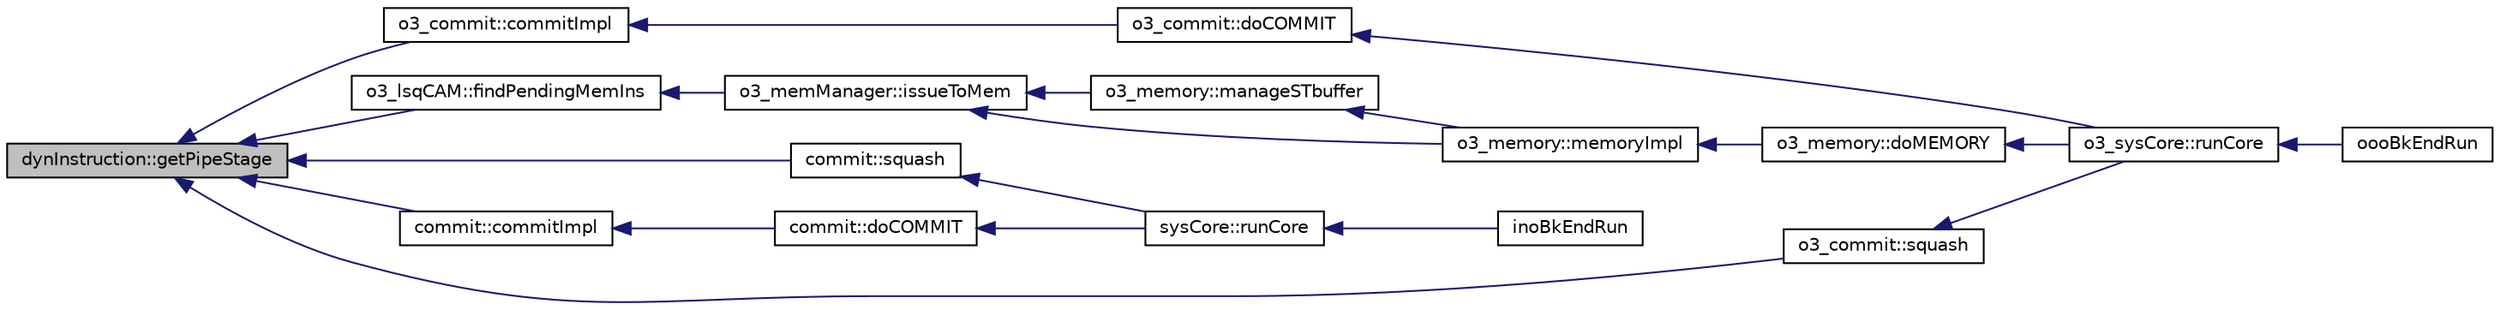 digraph G
{
  edge [fontname="Helvetica",fontsize="10",labelfontname="Helvetica",labelfontsize="10"];
  node [fontname="Helvetica",fontsize="10",shape=record];
  rankdir=LR;
  Node1 [label="dynInstruction::getPipeStage",height=0.2,width=0.4,color="black", fillcolor="grey75", style="filled" fontcolor="black"];
  Node1 -> Node2 [dir=back,color="midnightblue",fontsize="10",style="solid"];
  Node2 [label="o3_commit::commitImpl",height=0.2,width=0.4,color="black", fillcolor="white", style="filled",URL="$classo3__commit.html#a87f66e559f7376364630df8b3907e8cd"];
  Node2 -> Node3 [dir=back,color="midnightblue",fontsize="10",style="solid"];
  Node3 [label="o3_commit::doCOMMIT",height=0.2,width=0.4,color="black", fillcolor="white", style="filled",URL="$classo3__commit.html#a54270cad3a81c7cce6f418517a927b98"];
  Node3 -> Node4 [dir=back,color="midnightblue",fontsize="10",style="solid"];
  Node4 [label="o3_sysCore::runCore",height=0.2,width=0.4,color="black", fillcolor="white", style="filled",URL="$classo3__sysCore.html#ab97edaa7f8ea74d7315b71d7d03a736c"];
  Node4 -> Node5 [dir=back,color="midnightblue",fontsize="10",style="solid"];
  Node5 [label="oooBkEndRun",height=0.2,width=0.4,color="black", fillcolor="white", style="filled",URL="$oooBkEnd_8h.html#aaa2cf7fe88073cf54894d48f17271d93"];
  Node1 -> Node6 [dir=back,color="midnightblue",fontsize="10",style="solid"];
  Node6 [label="commit::commitImpl",height=0.2,width=0.4,color="black", fillcolor="white", style="filled",URL="$classcommit.html#a50f823d551a57bbaccde41c32737b737"];
  Node6 -> Node7 [dir=back,color="midnightblue",fontsize="10",style="solid"];
  Node7 [label="commit::doCOMMIT",height=0.2,width=0.4,color="black", fillcolor="white", style="filled",URL="$classcommit.html#a9eb2bb492ac2b103102be4ef7d018e8b"];
  Node7 -> Node8 [dir=back,color="midnightblue",fontsize="10",style="solid"];
  Node8 [label="sysCore::runCore",height=0.2,width=0.4,color="black", fillcolor="white", style="filled",URL="$classsysCore.html#a329e1539dcc7da668fb0d6237368922f"];
  Node8 -> Node9 [dir=back,color="midnightblue",fontsize="10",style="solid"];
  Node9 [label="inoBkEndRun",height=0.2,width=0.4,color="black", fillcolor="white", style="filled",URL="$inoBkEnd_8h.html#a7f7897adf2514facd31db95c4b90314d"];
  Node1 -> Node10 [dir=back,color="midnightblue",fontsize="10",style="solid"];
  Node10 [label="o3_lsqCAM::findPendingMemIns",height=0.2,width=0.4,color="black", fillcolor="white", style="filled",URL="$classo3__lsqCAM.html#a7db68789c8d9af13bbc9ec485b4972bc"];
  Node10 -> Node11 [dir=back,color="midnightblue",fontsize="10",style="solid"];
  Node11 [label="o3_memManager::issueToMem",height=0.2,width=0.4,color="black", fillcolor="white", style="filled",URL="$classo3__memManager.html#a9e44a6173a6b099fa6e7644960aac5cf"];
  Node11 -> Node12 [dir=back,color="midnightblue",fontsize="10",style="solid"];
  Node12 [label="o3_memory::manageSTbuffer",height=0.2,width=0.4,color="black", fillcolor="white", style="filled",URL="$classo3__memory.html#a91a7367c72346b355709afddef9296bf"];
  Node12 -> Node13 [dir=back,color="midnightblue",fontsize="10",style="solid"];
  Node13 [label="o3_memory::memoryImpl",height=0.2,width=0.4,color="black", fillcolor="white", style="filled",URL="$classo3__memory.html#ad44b31e95afd6e63f85401be8e58318d"];
  Node13 -> Node14 [dir=back,color="midnightblue",fontsize="10",style="solid"];
  Node14 [label="o3_memory::doMEMORY",height=0.2,width=0.4,color="black", fillcolor="white", style="filled",URL="$classo3__memory.html#a14fb30065edbb1758d0e4c9ac3f92433"];
  Node14 -> Node4 [dir=back,color="midnightblue",fontsize="10",style="solid"];
  Node11 -> Node13 [dir=back,color="midnightblue",fontsize="10",style="solid"];
  Node1 -> Node15 [dir=back,color="midnightblue",fontsize="10",style="solid"];
  Node15 [label="o3_commit::squash",height=0.2,width=0.4,color="black", fillcolor="white", style="filled",URL="$classo3__commit.html#a12cc9b965c48bdf58ede84426c78287b"];
  Node15 -> Node4 [dir=back,color="midnightblue",fontsize="10",style="solid"];
  Node1 -> Node16 [dir=back,color="midnightblue",fontsize="10",style="solid"];
  Node16 [label="commit::squash",height=0.2,width=0.4,color="black", fillcolor="white", style="filled",URL="$classcommit.html#afb05caa27f671bb59e3462e161c2c2f1"];
  Node16 -> Node8 [dir=back,color="midnightblue",fontsize="10",style="solid"];
}

